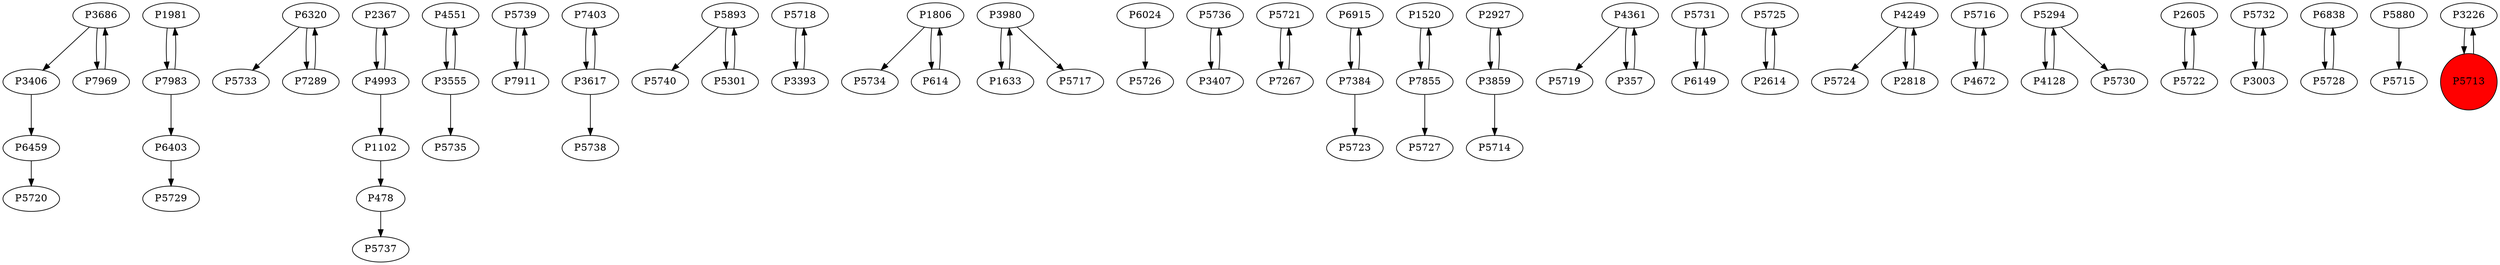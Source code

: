digraph {
	P3406 -> P6459
	P1981 -> P7983
	P6320 -> P5733
	P2367 -> P4993
	P4551 -> P3555
	P3686 -> P7969
	P5739 -> P7911
	P7403 -> P3617
	P5893 -> P5740
	P5718 -> P3393
	P1806 -> P5734
	P3980 -> P1633
	P6024 -> P5726
	P3393 -> P5718
	P1806 -> P614
	P5893 -> P5301
	P5736 -> P3407
	P7983 -> P6403
	P614 -> P1806
	P5721 -> P7267
	P6915 -> P7384
	P7384 -> P5723
	P1520 -> P7855
	P1633 -> P3980
	P2927 -> P3859
	P4361 -> P5719
	P7384 -> P6915
	P3555 -> P4551
	P7983 -> P1981
	P5731 -> P6149
	P3980 -> P5717
	P6320 -> P7289
	P5725 -> P2614
	P4249 -> P5724
	P6403 -> P5729
	P7855 -> P1520
	P7267 -> P5721
	P357 -> P4361
	P5716 -> P4672
	P4993 -> P1102
	P7855 -> P5727
	P5294 -> P4128
	P4128 -> P5294
	P2818 -> P4249
	P7289 -> P6320
	P1102 -> P478
	P3617 -> P5738
	P478 -> P5737
	P2605 -> P5722
	P5732 -> P3003
	P6838 -> P5728
	P7969 -> P3686
	P3407 -> P5736
	P4672 -> P5716
	P5301 -> P5893
	P5722 -> P2605
	P6459 -> P5720
	P4993 -> P2367
	P3859 -> P2927
	P4361 -> P357
	P6149 -> P5731
	P5880 -> P5715
	P3226 -> P5713
	P3003 -> P5732
	P3617 -> P7403
	P3686 -> P3406
	P3555 -> P5735
	P5294 -> P5730
	P3859 -> P5714
	P4249 -> P2818
	P2614 -> P5725
	P5713 -> P3226
	P5728 -> P6838
	P7911 -> P5739
	P5713 [shape=circle]
	P5713 [style=filled]
	P5713 [fillcolor=red]
}